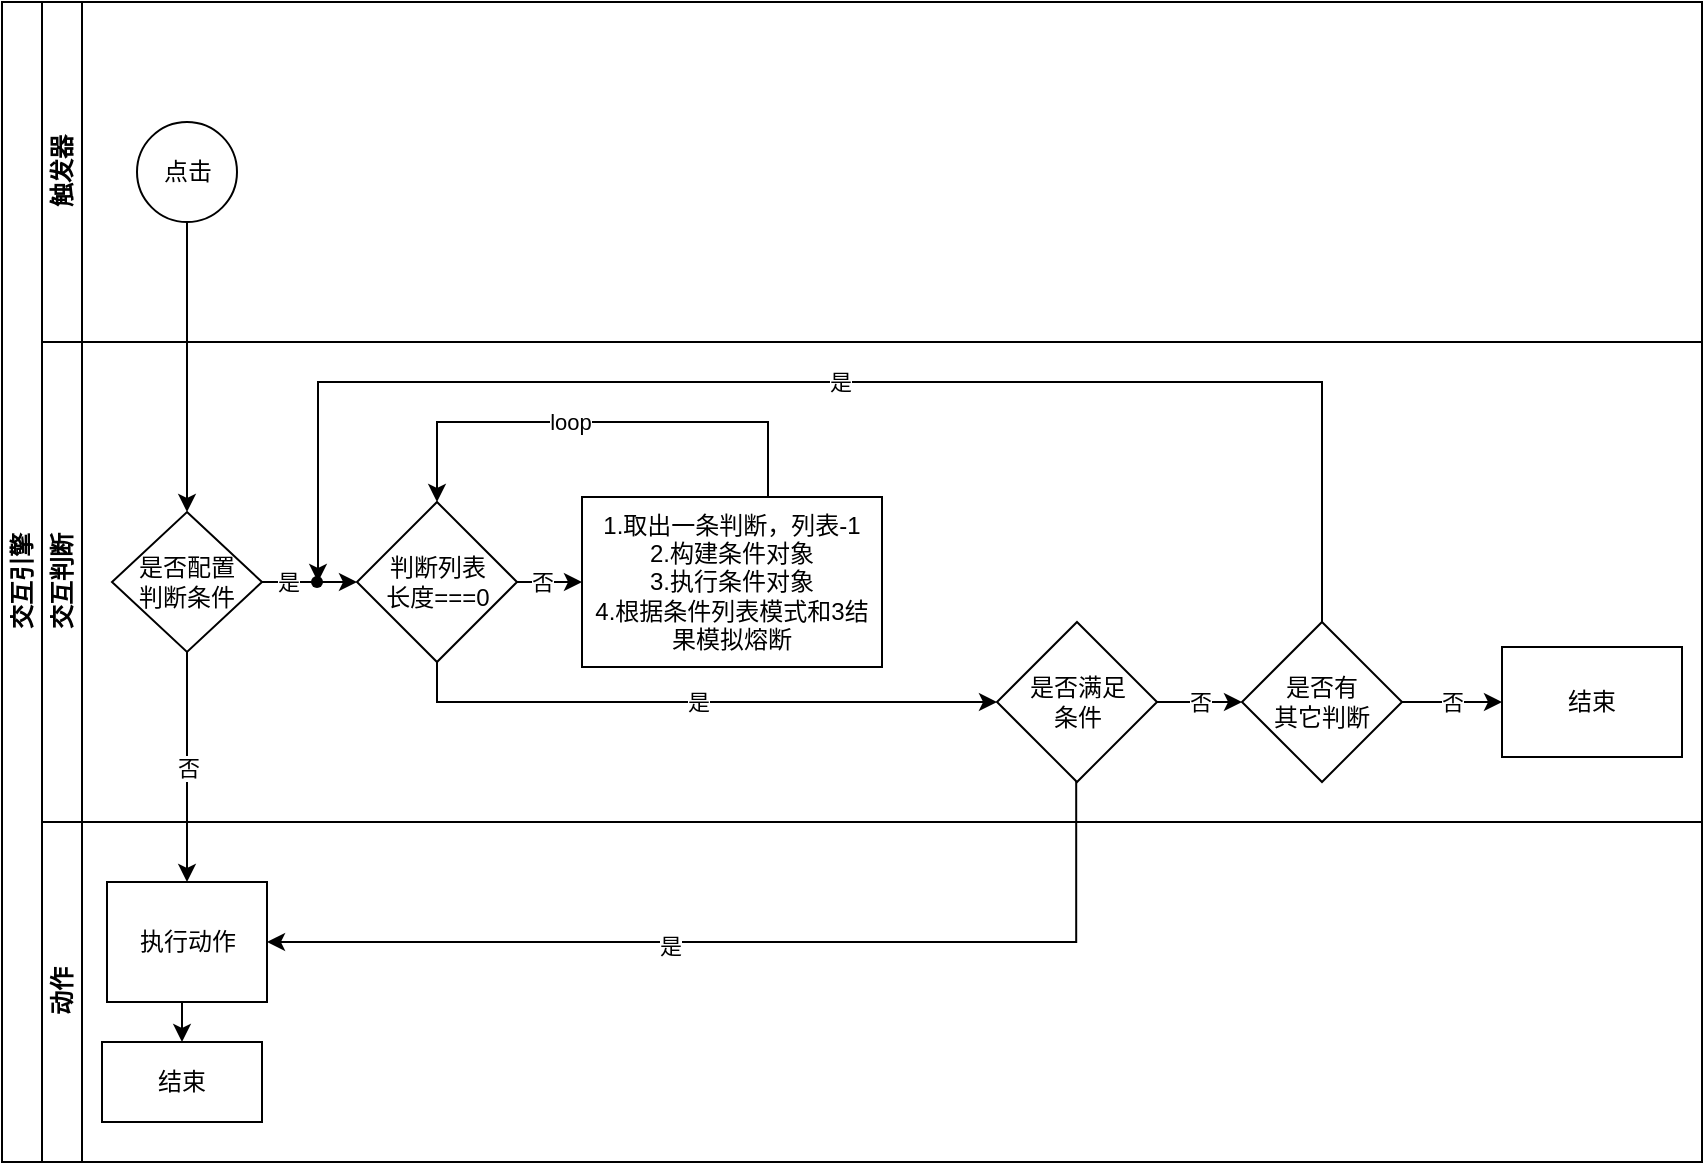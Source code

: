 <mxfile version="14.9.6" type="github">
  <diagram id="prtHgNgQTEPvFCAcTncT" name="Page-1">
    <mxGraphModel dx="1426" dy="691" grid="1" gridSize="10" guides="1" tooltips="1" connect="1" arrows="1" fold="1" page="1" pageScale="1" pageWidth="19900" pageHeight="11900" math="0" shadow="0">
      <root>
        <mxCell id="0" />
        <mxCell id="1" parent="0" />
        <mxCell id="dNxyNK7c78bLwvsdeMH5-19" value="交互引擎" style="swimlane;html=1;childLayout=stackLayout;resizeParent=1;resizeParentMax=0;horizontal=0;startSize=20;horizontalStack=0;" parent="1" vertex="1">
          <mxGeometry x="80" y="120" width="850" height="580" as="geometry" />
        </mxCell>
        <mxCell id="dNxyNK7c78bLwvsdeMH5-20" value="触发器" style="swimlane;html=1;startSize=20;horizontal=0;" parent="dNxyNK7c78bLwvsdeMH5-19" vertex="1">
          <mxGeometry x="20" width="830" height="170" as="geometry">
            <mxRectangle x="20" width="650" height="20" as="alternateBounds" />
          </mxGeometry>
        </mxCell>
        <mxCell id="dNxyNK7c78bLwvsdeMH5-23" value="点击" style="ellipse;whiteSpace=wrap;html=1;" parent="dNxyNK7c78bLwvsdeMH5-20" vertex="1">
          <mxGeometry x="47.5" y="60" width="50" height="50" as="geometry" />
        </mxCell>
        <mxCell id="DdZnyXihy8uQBoc9g5vu-42" style="edgeStyle=orthogonalEdgeStyle;rounded=0;orthogonalLoop=1;jettySize=auto;html=1;entryX=0.5;entryY=0;entryDx=0;entryDy=0;" edge="1" parent="dNxyNK7c78bLwvsdeMH5-19" source="dNxyNK7c78bLwvsdeMH5-23" target="dNxyNK7c78bLwvsdeMH5-28">
          <mxGeometry relative="1" as="geometry" />
        </mxCell>
        <mxCell id="DdZnyXihy8uQBoc9g5vu-44" value="否" style="edgeStyle=orthogonalEdgeStyle;rounded=0;orthogonalLoop=1;jettySize=auto;html=1;entryX=0.5;entryY=0;entryDx=0;entryDy=0;" edge="1" parent="dNxyNK7c78bLwvsdeMH5-19" source="dNxyNK7c78bLwvsdeMH5-28" target="dNxyNK7c78bLwvsdeMH5-34">
          <mxGeometry relative="1" as="geometry" />
        </mxCell>
        <mxCell id="DdZnyXihy8uQBoc9g5vu-63" style="edgeStyle=orthogonalEdgeStyle;rounded=0;orthogonalLoop=1;jettySize=auto;html=1;entryX=1;entryY=0.5;entryDx=0;entryDy=0;exitX=0.495;exitY=0.968;exitDx=0;exitDy=0;exitPerimeter=0;" edge="1" parent="dNxyNK7c78bLwvsdeMH5-19" source="DdZnyXihy8uQBoc9g5vu-62" target="dNxyNK7c78bLwvsdeMH5-34">
          <mxGeometry relative="1" as="geometry">
            <Array as="points">
              <mxPoint x="537" y="470" />
            </Array>
          </mxGeometry>
        </mxCell>
        <mxCell id="DdZnyXihy8uQBoc9g5vu-64" value="是" style="edgeLabel;html=1;align=center;verticalAlign=middle;resizable=0;points=[];" vertex="1" connectable="0" parent="DdZnyXihy8uQBoc9g5vu-63">
          <mxGeometry x="0.175" y="2" relative="1" as="geometry">
            <mxPoint as="offset" />
          </mxGeometry>
        </mxCell>
        <mxCell id="dNxyNK7c78bLwvsdeMH5-21" value="交互判断" style="swimlane;html=1;startSize=20;horizontal=0;" parent="dNxyNK7c78bLwvsdeMH5-19" vertex="1">
          <mxGeometry x="20" y="170" width="830" height="240" as="geometry">
            <mxRectangle x="20" y="20" width="650" height="20" as="alternateBounds" />
          </mxGeometry>
        </mxCell>
        <mxCell id="DdZnyXihy8uQBoc9g5vu-48" value="" style="edgeStyle=orthogonalEdgeStyle;rounded=0;orthogonalLoop=1;jettySize=auto;html=1;" edge="1" parent="dNxyNK7c78bLwvsdeMH5-21" source="dNxyNK7c78bLwvsdeMH5-28" target="DdZnyXihy8uQBoc9g5vu-47">
          <mxGeometry relative="1" as="geometry" />
        </mxCell>
        <mxCell id="DdZnyXihy8uQBoc9g5vu-59" value="是" style="edgeLabel;html=1;align=center;verticalAlign=middle;resizable=0;points=[];" vertex="1" connectable="0" parent="DdZnyXihy8uQBoc9g5vu-48">
          <mxGeometry x="-0.516" relative="1" as="geometry">
            <mxPoint x="1" as="offset" />
          </mxGeometry>
        </mxCell>
        <mxCell id="dNxyNK7c78bLwvsdeMH5-28" value="是否配置&lt;br&gt;判断条件" style="rhombus;whiteSpace=wrap;html=1;fontFamily=Helvetica;fontSize=12;fontColor=#000000;align=center;" parent="dNxyNK7c78bLwvsdeMH5-21" vertex="1">
          <mxGeometry x="35" y="85" width="75" height="70" as="geometry" />
        </mxCell>
        <mxCell id="DdZnyXihy8uQBoc9g5vu-86" value="是" style="edgeStyle=orthogonalEdgeStyle;rounded=0;orthogonalLoop=1;jettySize=auto;html=1;" edge="1" parent="dNxyNK7c78bLwvsdeMH5-21" source="DdZnyXihy8uQBoc9g5vu-47" target="DdZnyXihy8uQBoc9g5vu-62">
          <mxGeometry relative="1" as="geometry">
            <Array as="points">
              <mxPoint x="198" y="180" />
              <mxPoint x="518" y="180" />
            </Array>
          </mxGeometry>
        </mxCell>
        <mxCell id="DdZnyXihy8uQBoc9g5vu-87" value="否" style="edgeStyle=orthogonalEdgeStyle;rounded=0;orthogonalLoop=1;jettySize=auto;html=1;" edge="1" parent="dNxyNK7c78bLwvsdeMH5-21" source="DdZnyXihy8uQBoc9g5vu-47" target="DdZnyXihy8uQBoc9g5vu-49">
          <mxGeometry x="0.158" relative="1" as="geometry">
            <mxPoint as="offset" />
          </mxGeometry>
        </mxCell>
        <mxCell id="DdZnyXihy8uQBoc9g5vu-47" value="判断列表&lt;br&gt;长度===0" style="rhombus;whiteSpace=wrap;html=1;" vertex="1" parent="dNxyNK7c78bLwvsdeMH5-21">
          <mxGeometry x="157.5" y="80" width="80" height="80" as="geometry" />
        </mxCell>
        <mxCell id="DdZnyXihy8uQBoc9g5vu-49" value="1.取出一条判断，列表-1&lt;br&gt;2.构建条件对象&lt;br&gt;3.执行条件对象&lt;br&gt;4.根据条件列表模式和3结果模拟熔断" style="whiteSpace=wrap;html=1;" vertex="1" parent="dNxyNK7c78bLwvsdeMH5-21">
          <mxGeometry x="270" y="77.5" width="150" height="85" as="geometry" />
        </mxCell>
        <mxCell id="DdZnyXihy8uQBoc9g5vu-66" value="" style="edgeStyle=orthogonalEdgeStyle;rounded=0;orthogonalLoop=1;jettySize=auto;html=1;" edge="1" parent="dNxyNK7c78bLwvsdeMH5-21" source="DdZnyXihy8uQBoc9g5vu-62" target="DdZnyXihy8uQBoc9g5vu-71">
          <mxGeometry relative="1" as="geometry">
            <mxPoint x="598" y="170" as="targetPoint" />
          </mxGeometry>
        </mxCell>
        <mxCell id="DdZnyXihy8uQBoc9g5vu-67" value="否" style="edgeLabel;html=1;align=center;verticalAlign=middle;resizable=0;points=[];" vertex="1" connectable="0" parent="DdZnyXihy8uQBoc9g5vu-66">
          <mxGeometry x="0.28" y="-2" relative="1" as="geometry">
            <mxPoint x="-6" y="-2" as="offset" />
          </mxGeometry>
        </mxCell>
        <mxCell id="DdZnyXihy8uQBoc9g5vu-62" value="是否满足&lt;br&gt;条件" style="rhombus;whiteSpace=wrap;html=1;" vertex="1" parent="dNxyNK7c78bLwvsdeMH5-21">
          <mxGeometry x="477.5" y="140" width="80" height="80" as="geometry" />
        </mxCell>
        <mxCell id="DdZnyXihy8uQBoc9g5vu-76" value="否" style="edgeStyle=orthogonalEdgeStyle;rounded=0;orthogonalLoop=1;jettySize=auto;html=1;" edge="1" parent="dNxyNK7c78bLwvsdeMH5-21" source="DdZnyXihy8uQBoc9g5vu-71" target="DdZnyXihy8uQBoc9g5vu-75">
          <mxGeometry relative="1" as="geometry" />
        </mxCell>
        <mxCell id="DdZnyXihy8uQBoc9g5vu-71" value="是否有&lt;br&gt;其它判断" style="rhombus;whiteSpace=wrap;html=1;" vertex="1" parent="dNxyNK7c78bLwvsdeMH5-21">
          <mxGeometry x="600" y="140" width="80" height="80" as="geometry" />
        </mxCell>
        <mxCell id="DdZnyXihy8uQBoc9g5vu-75" value="结束" style="whiteSpace=wrap;html=1;" vertex="1" parent="dNxyNK7c78bLwvsdeMH5-21">
          <mxGeometry x="730" y="152.5" width="90" height="55" as="geometry" />
        </mxCell>
        <mxCell id="DdZnyXihy8uQBoc9g5vu-85" value="loop" style="edgeStyle=orthogonalEdgeStyle;rounded=0;orthogonalLoop=1;jettySize=auto;html=1;entryX=0.5;entryY=0;entryDx=0;entryDy=0;exitX=0.5;exitY=0;exitDx=0;exitDy=0;" edge="1" parent="dNxyNK7c78bLwvsdeMH5-21" source="DdZnyXihy8uQBoc9g5vu-49" target="DdZnyXihy8uQBoc9g5vu-47">
          <mxGeometry x="0.188" relative="1" as="geometry">
            <Array as="points">
              <mxPoint x="363" y="78" />
              <mxPoint x="363" y="40" />
              <mxPoint x="198" y="40" />
            </Array>
            <mxPoint as="offset" />
          </mxGeometry>
        </mxCell>
        <mxCell id="DdZnyXihy8uQBoc9g5vu-82" value="" style="shape=waypoint;sketch=0;fillStyle=solid;size=6;pointerEvents=1;points=[];fillColor=none;resizable=0;rotatable=0;perimeter=centerPerimeter;snapToPoint=1;" vertex="1" parent="dNxyNK7c78bLwvsdeMH5-21">
          <mxGeometry x="117.5" y="100" width="40" height="40" as="geometry" />
        </mxCell>
        <mxCell id="DdZnyXihy8uQBoc9g5vu-72" value="是" style="edgeStyle=orthogonalEdgeStyle;rounded=0;orthogonalLoop=1;jettySize=auto;html=1;entryX=0.462;entryY=0.609;entryDx=0;entryDy=0;entryPerimeter=0;exitX=0.5;exitY=0;exitDx=0;exitDy=0;" edge="1" parent="dNxyNK7c78bLwvsdeMH5-21" source="DdZnyXihy8uQBoc9g5vu-71" target="DdZnyXihy8uQBoc9g5vu-82">
          <mxGeometry relative="1" as="geometry">
            <mxPoint x="140" y="135" as="targetPoint" />
            <mxPoint x="640" y="80" as="sourcePoint" />
            <Array as="points">
              <mxPoint x="640" y="20" />
              <mxPoint x="138" y="20" />
              <mxPoint x="138" y="120" />
            </Array>
          </mxGeometry>
        </mxCell>
        <mxCell id="dNxyNK7c78bLwvsdeMH5-22" value="动作" style="swimlane;html=1;startSize=20;horizontal=0;" parent="dNxyNK7c78bLwvsdeMH5-19" vertex="1">
          <mxGeometry x="20" y="410" width="830" height="170" as="geometry">
            <mxRectangle x="20" y="40" width="650" height="20" as="alternateBounds" />
          </mxGeometry>
        </mxCell>
        <mxCell id="DdZnyXihy8uQBoc9g5vu-73" style="edgeStyle=orthogonalEdgeStyle;rounded=0;orthogonalLoop=1;jettySize=auto;html=1;exitX=0.5;exitY=1;exitDx=0;exitDy=0;entryX=0.5;entryY=0;entryDx=0;entryDy=0;" edge="1" parent="dNxyNK7c78bLwvsdeMH5-22" source="dNxyNK7c78bLwvsdeMH5-34" target="DdZnyXihy8uQBoc9g5vu-70">
          <mxGeometry relative="1" as="geometry" />
        </mxCell>
        <mxCell id="dNxyNK7c78bLwvsdeMH5-34" value="执行动作" style="rounded=0;whiteSpace=wrap;html=1;fontFamily=Helvetica;fontSize=12;fontColor=#000000;align=center;" parent="dNxyNK7c78bLwvsdeMH5-22" vertex="1">
          <mxGeometry x="32.5" y="30" width="80" height="60" as="geometry" />
        </mxCell>
        <mxCell id="DdZnyXihy8uQBoc9g5vu-70" value="结束" style="rounded=0;whiteSpace=wrap;html=1;" vertex="1" parent="dNxyNK7c78bLwvsdeMH5-22">
          <mxGeometry x="30" y="110" width="80" height="40" as="geometry" />
        </mxCell>
      </root>
    </mxGraphModel>
  </diagram>
</mxfile>
